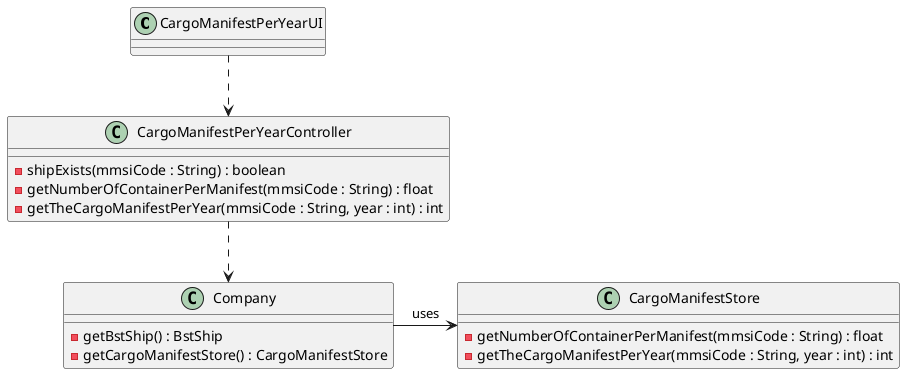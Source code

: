 @startuml
'https://plantuml.com/class-diagram

class CargoManifestPerYearUI{

}

class CargoManifestPerYearController{
- shipExists(mmsiCode : String) : boolean
- getNumberOfContainerPerManifest(mmsiCode : String) : float
- getTheCargoManifestPerYear(mmsiCode : String, year : int) : int
}

class Company {
-getBstShip() : BstShip
-getCargoManifestStore() : CargoManifestStore
}

class CargoManifestStore{
- getNumberOfContainerPerManifest(mmsiCode : String) : float
- getTheCargoManifestPerYear(mmsiCode : String, year : int) : int

}


CargoManifestPerYearUI ..> CargoManifestPerYearController
CargoManifestPerYearController ..> Company
Company -> CargoManifestStore : uses
@enduml